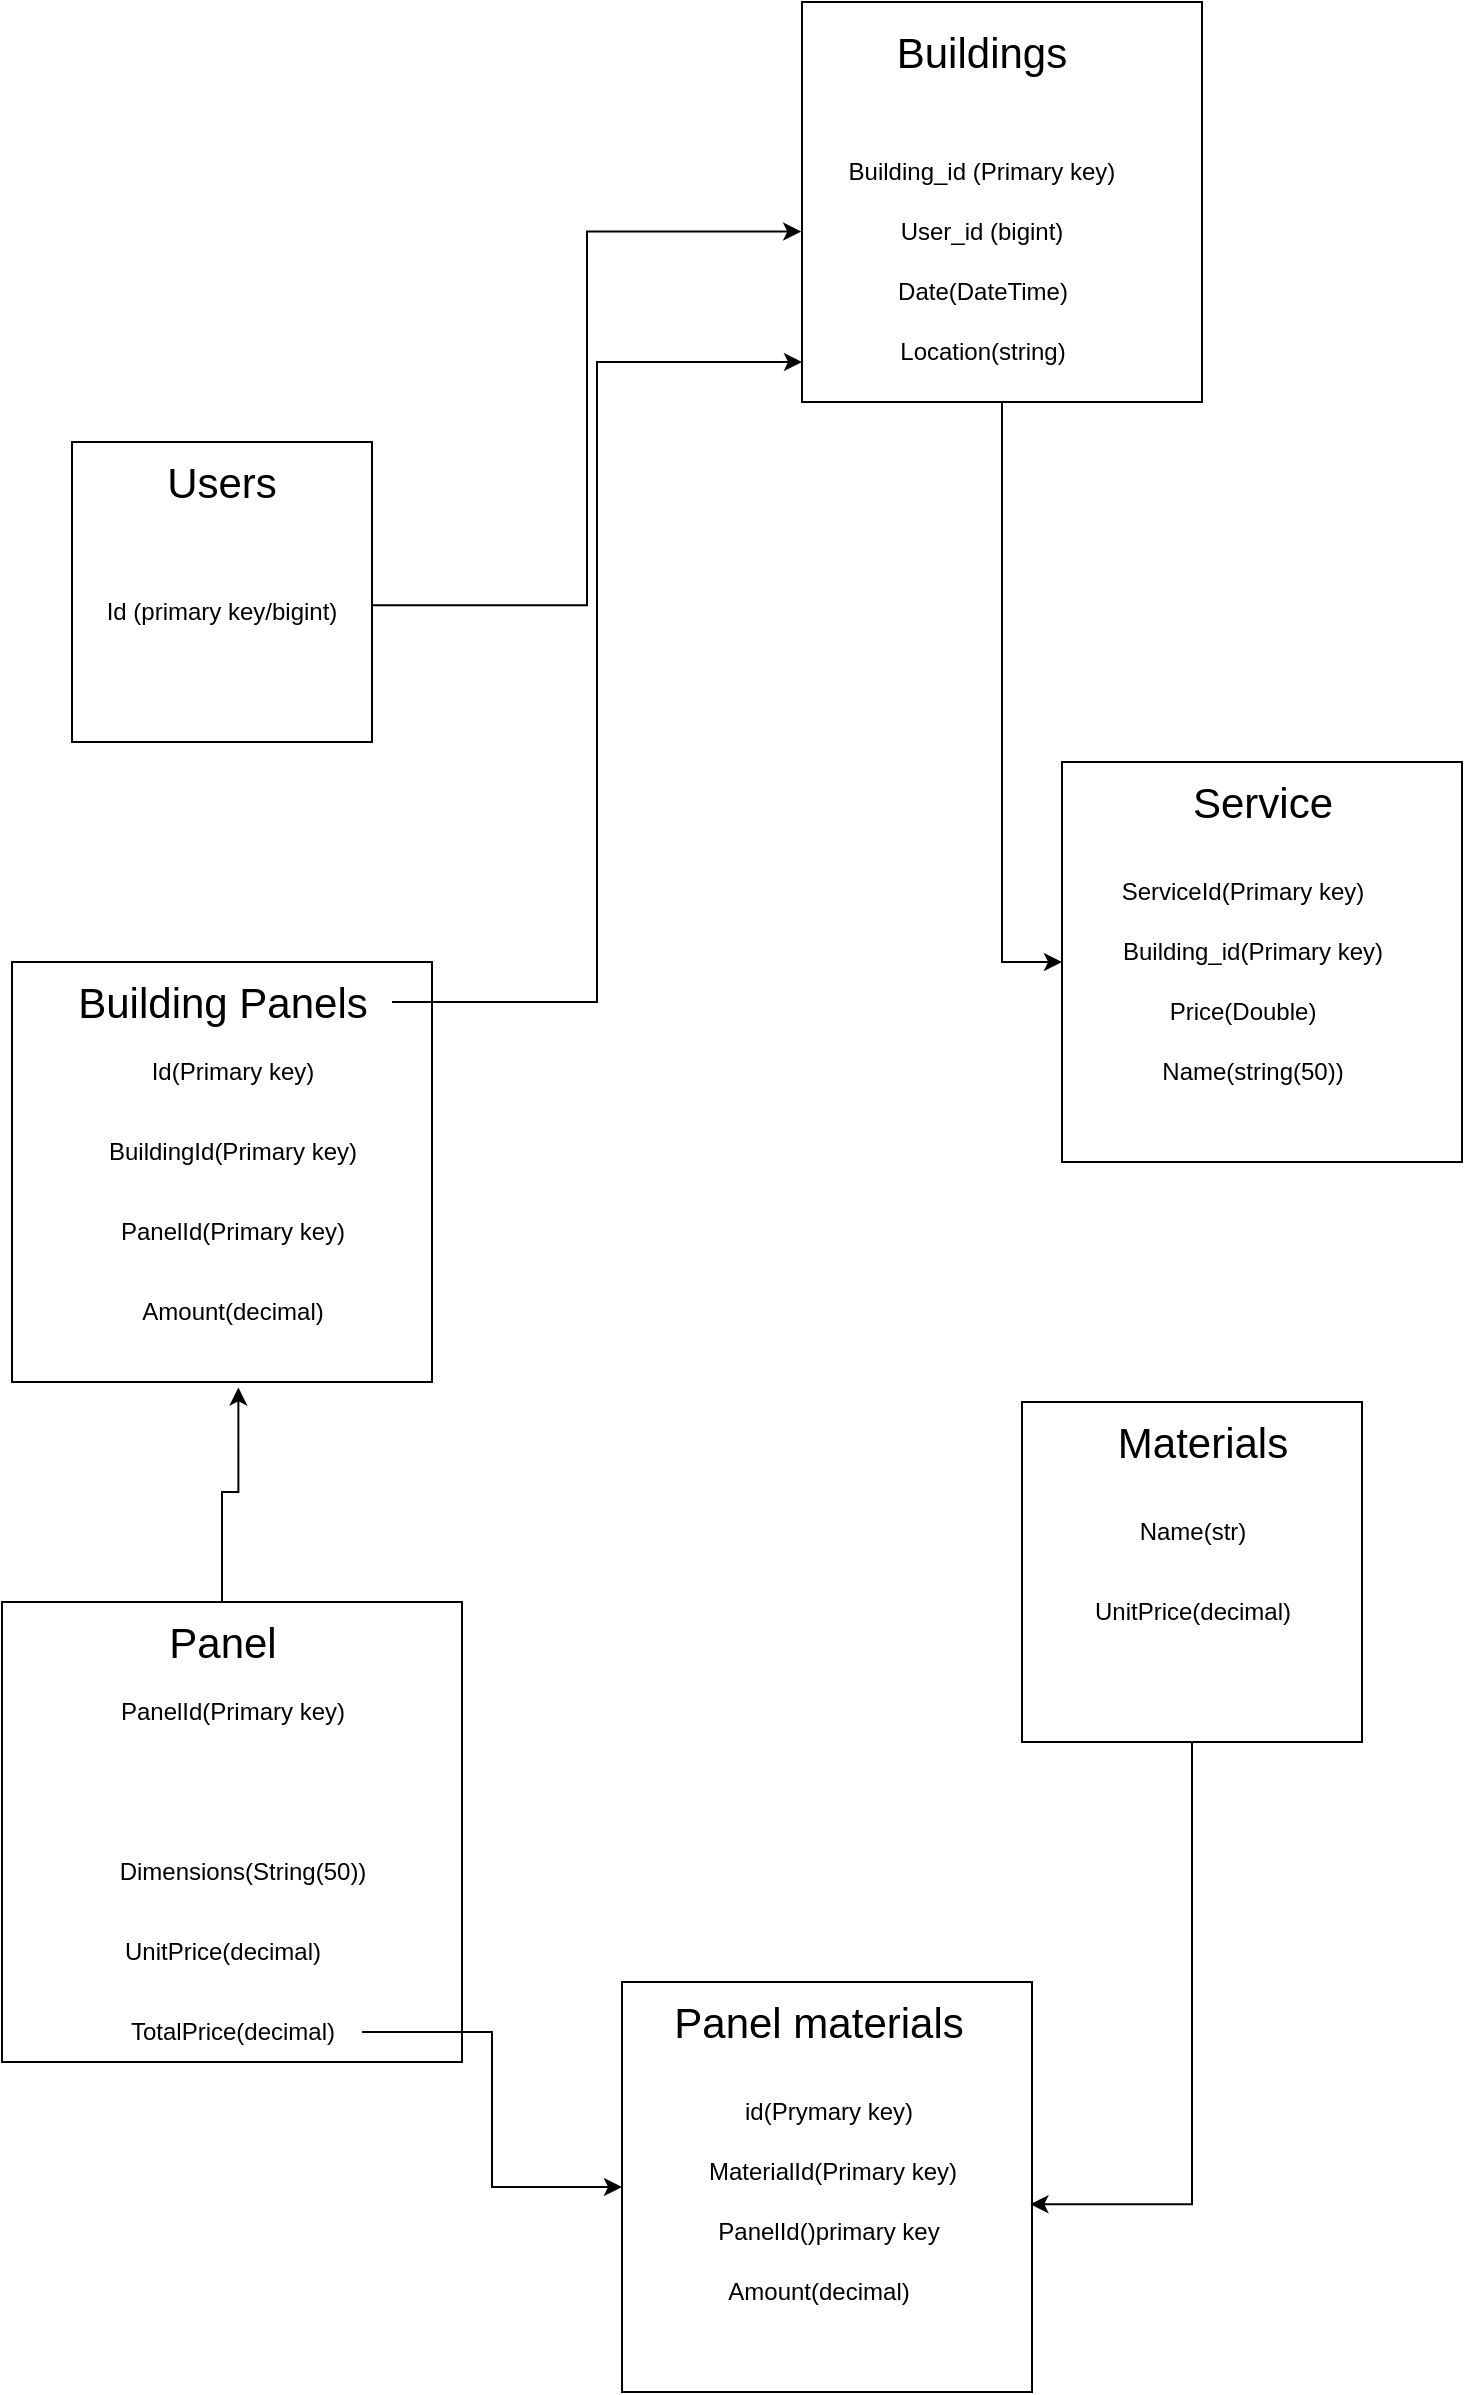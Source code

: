 <mxfile version="24.7.17">
  <diagram name="Page-1" id="j_XR2nvPFNmCN586wQmg">
    <mxGraphModel dx="1728" dy="2043" grid="1" gridSize="10" guides="1" tooltips="1" connect="1" arrows="1" fold="1" page="1" pageScale="1" pageWidth="850" pageHeight="1100" math="0" shadow="0">
      <root>
        <mxCell id="0" />
        <mxCell id="1" parent="0" />
        <mxCell id="yjKRYnCes210UCtiyBJC-2" value="" style="whiteSpace=wrap;html=1;aspect=fixed;" vertex="1" parent="1">
          <mxGeometry x="115" y="60" width="150" height="150" as="geometry" />
        </mxCell>
        <mxCell id="yjKRYnCes210UCtiyBJC-4" value="&lt;font style=&quot;font-size: 21px;&quot;&gt;Users&lt;/font&gt;" style="text;html=1;align=center;verticalAlign=middle;whiteSpace=wrap;rounded=0;" vertex="1" parent="1">
          <mxGeometry x="150" y="60" width="80" height="40" as="geometry" />
        </mxCell>
        <mxCell id="yjKRYnCes210UCtiyBJC-16" style="edgeStyle=orthogonalEdgeStyle;rounded=0;orthogonalLoop=1;jettySize=auto;html=1;entryX=-0.002;entryY=0.574;entryDx=0;entryDy=0;exitX=1.002;exitY=0.544;exitDx=0;exitDy=0;exitPerimeter=0;entryPerimeter=0;" edge="1" parent="1" source="yjKRYnCes210UCtiyBJC-2" target="yjKRYnCes210UCtiyBJC-8">
          <mxGeometry relative="1" as="geometry" />
        </mxCell>
        <mxCell id="yjKRYnCes210UCtiyBJC-5" value="Id (primary key/bigint)" style="text;html=1;align=center;verticalAlign=middle;whiteSpace=wrap;rounded=0;" vertex="1" parent="1">
          <mxGeometry x="130" y="130" width="120" height="30" as="geometry" />
        </mxCell>
        <mxCell id="yjKRYnCes210UCtiyBJC-29" style="edgeStyle=orthogonalEdgeStyle;rounded=0;orthogonalLoop=1;jettySize=auto;html=1;entryX=0;entryY=0.5;entryDx=0;entryDy=0;exitX=0.5;exitY=1;exitDx=0;exitDy=0;" edge="1" parent="1" source="yjKRYnCes210UCtiyBJC-8" target="yjKRYnCes210UCtiyBJC-20">
          <mxGeometry relative="1" as="geometry">
            <mxPoint x="480" y="-70" as="sourcePoint" />
          </mxGeometry>
        </mxCell>
        <mxCell id="yjKRYnCes210UCtiyBJC-8" value="" style="whiteSpace=wrap;html=1;aspect=fixed;" vertex="1" parent="1">
          <mxGeometry x="480" y="-160" width="200" height="200" as="geometry" />
        </mxCell>
        <mxCell id="yjKRYnCes210UCtiyBJC-9" value="&lt;font style=&quot;font-size: 21px;&quot;&gt;Buildings&lt;/font&gt;" style="text;html=1;align=center;verticalAlign=middle;whiteSpace=wrap;rounded=0;" vertex="1" parent="1">
          <mxGeometry x="495" y="-160" width="150" height="50" as="geometry" />
        </mxCell>
        <mxCell id="yjKRYnCes210UCtiyBJC-10" value="Building_id (Primary key)" style="text;html=1;align=center;verticalAlign=middle;whiteSpace=wrap;rounded=0;" vertex="1" parent="1">
          <mxGeometry x="500" y="-90" width="140" height="30" as="geometry" />
        </mxCell>
        <mxCell id="yjKRYnCes210UCtiyBJC-11" value="User_id (bigint)" style="text;html=1;align=center;verticalAlign=middle;whiteSpace=wrap;rounded=0;" vertex="1" parent="1">
          <mxGeometry x="525" y="-60" width="90" height="30" as="geometry" />
        </mxCell>
        <mxCell id="yjKRYnCes210UCtiyBJC-20" value="" style="whiteSpace=wrap;html=1;aspect=fixed;" vertex="1" parent="1">
          <mxGeometry x="610" y="220" width="200" height="200" as="geometry" />
        </mxCell>
        <mxCell id="yjKRYnCes210UCtiyBJC-21" value="Date(DateTime)" style="text;html=1;align=center;verticalAlign=middle;resizable=0;points=[];autosize=1;strokeColor=none;fillColor=none;" vertex="1" parent="1">
          <mxGeometry x="515" y="-30" width="110" height="30" as="geometry" />
        </mxCell>
        <mxCell id="yjKRYnCes210UCtiyBJC-23" value="Location(string)" style="text;html=1;align=center;verticalAlign=middle;resizable=0;points=[];autosize=1;strokeColor=none;fillColor=none;" vertex="1" parent="1">
          <mxGeometry x="515" width="110" height="30" as="geometry" />
        </mxCell>
        <mxCell id="yjKRYnCes210UCtiyBJC-25" value="&lt;font style=&quot;font-size: 21px;&quot;&gt;Service &lt;/font&gt;" style="text;html=1;align=center;verticalAlign=middle;resizable=0;points=[];autosize=1;strokeColor=none;fillColor=none;" vertex="1" parent="1">
          <mxGeometry x="665" y="220" width="90" height="40" as="geometry" />
        </mxCell>
        <mxCell id="yjKRYnCes210UCtiyBJC-26" value="ServiceId(Primary key)" style="text;html=1;align=center;verticalAlign=middle;resizable=0;points=[];autosize=1;strokeColor=none;fillColor=none;" vertex="1" parent="1">
          <mxGeometry x="630" y="270" width="140" height="30" as="geometry" />
        </mxCell>
        <mxCell id="yjKRYnCes210UCtiyBJC-27" value="Building_id(Primary key)" style="text;html=1;align=center;verticalAlign=middle;resizable=0;points=[];autosize=1;strokeColor=none;fillColor=none;" vertex="1" parent="1">
          <mxGeometry x="630" y="300" width="150" height="30" as="geometry" />
        </mxCell>
        <mxCell id="yjKRYnCes210UCtiyBJC-30" value="Price(Double)" style="text;html=1;align=center;verticalAlign=middle;resizable=0;points=[];autosize=1;strokeColor=none;fillColor=none;" vertex="1" parent="1">
          <mxGeometry x="650" y="330" width="100" height="30" as="geometry" />
        </mxCell>
        <mxCell id="yjKRYnCes210UCtiyBJC-31" value="Name(string(50))" style="text;html=1;align=center;verticalAlign=middle;resizable=0;points=[];autosize=1;strokeColor=none;fillColor=none;" vertex="1" parent="1">
          <mxGeometry x="650" y="360" width="110" height="30" as="geometry" />
        </mxCell>
        <mxCell id="yjKRYnCes210UCtiyBJC-32" value="" style="whiteSpace=wrap;html=1;aspect=fixed;" vertex="1" parent="1">
          <mxGeometry x="80" y="640" width="230" height="230" as="geometry" />
        </mxCell>
        <mxCell id="yjKRYnCes210UCtiyBJC-33" value="&lt;font style=&quot;font-size: 21px;&quot;&gt;Panel&lt;/font&gt;" style="text;html=1;align=center;verticalAlign=middle;resizable=0;points=[];autosize=1;strokeColor=none;fillColor=none;" vertex="1" parent="1">
          <mxGeometry x="150" y="640" width="80" height="40" as="geometry" />
        </mxCell>
        <mxCell id="yjKRYnCes210UCtiyBJC-34" value="PanelId(Primary key)" style="text;html=1;align=center;verticalAlign=middle;resizable=0;points=[];autosize=1;strokeColor=none;fillColor=none;" vertex="1" parent="1">
          <mxGeometry x="125" y="680" width="140" height="30" as="geometry" />
        </mxCell>
        <mxCell id="yjKRYnCes210UCtiyBJC-36" value="Dimensions(String(50))" style="text;html=1;align=center;verticalAlign=middle;resizable=0;points=[];autosize=1;strokeColor=none;fillColor=none;" vertex="1" parent="1">
          <mxGeometry x="125" y="760" width="150" height="30" as="geometry" />
        </mxCell>
        <mxCell id="yjKRYnCes210UCtiyBJC-37" value="UnitPrice(decimal)" style="text;html=1;align=center;verticalAlign=middle;resizable=0;points=[];autosize=1;strokeColor=none;fillColor=none;" vertex="1" parent="1">
          <mxGeometry x="130" y="800" width="120" height="30" as="geometry" />
        </mxCell>
        <mxCell id="yjKRYnCes210UCtiyBJC-55" style="edgeStyle=orthogonalEdgeStyle;rounded=0;orthogonalLoop=1;jettySize=auto;html=1;" edge="1" parent="1" source="yjKRYnCes210UCtiyBJC-41" target="yjKRYnCes210UCtiyBJC-48">
          <mxGeometry relative="1" as="geometry" />
        </mxCell>
        <mxCell id="yjKRYnCes210UCtiyBJC-41" value="TotalPrice(decimal)" style="text;html=1;align=center;verticalAlign=middle;resizable=0;points=[];autosize=1;strokeColor=none;fillColor=none;" vertex="1" parent="1">
          <mxGeometry x="130" y="840" width="130" height="30" as="geometry" />
        </mxCell>
        <mxCell id="yjKRYnCes210UCtiyBJC-43" value="" style="whiteSpace=wrap;html=1;aspect=fixed;" vertex="1" parent="1">
          <mxGeometry x="590" y="540" width="170" height="170" as="geometry" />
        </mxCell>
        <mxCell id="yjKRYnCes210UCtiyBJC-44" value="&lt;font style=&quot;font-size: 21px;&quot;&gt;Materials&lt;/font&gt;" style="text;html=1;align=center;verticalAlign=middle;resizable=0;points=[];autosize=1;strokeColor=none;fillColor=none;" vertex="1" parent="1">
          <mxGeometry x="625" y="540" width="110" height="40" as="geometry" />
        </mxCell>
        <mxCell id="yjKRYnCes210UCtiyBJC-45" value="Name(str)" style="text;html=1;align=center;verticalAlign=middle;resizable=0;points=[];autosize=1;strokeColor=none;fillColor=none;" vertex="1" parent="1">
          <mxGeometry x="635" y="590" width="80" height="30" as="geometry" />
        </mxCell>
        <mxCell id="yjKRYnCes210UCtiyBJC-46" value="UnitPrice(decimal)" style="text;html=1;align=center;verticalAlign=middle;resizable=0;points=[];autosize=1;strokeColor=none;fillColor=none;" vertex="1" parent="1">
          <mxGeometry x="615" y="630" width="120" height="30" as="geometry" />
        </mxCell>
        <mxCell id="yjKRYnCes210UCtiyBJC-48" value="" style="whiteSpace=wrap;html=1;aspect=fixed;" vertex="1" parent="1">
          <mxGeometry x="390" y="830" width="205" height="205" as="geometry" />
        </mxCell>
        <mxCell id="yjKRYnCes210UCtiyBJC-47" value="&lt;font style=&quot;font-size: 21px;&quot;&gt;Panel materials&lt;/font&gt;" style="text;html=1;align=center;verticalAlign=middle;resizable=0;points=[];autosize=1;strokeColor=none;fillColor=none;" vertex="1" parent="1">
          <mxGeometry x="402.5" y="830" width="170" height="40" as="geometry" />
        </mxCell>
        <mxCell id="yjKRYnCes210UCtiyBJC-49" value="id(Prymary key)" style="text;html=1;align=center;verticalAlign=middle;resizable=0;points=[];autosize=1;strokeColor=none;fillColor=none;" vertex="1" parent="1">
          <mxGeometry x="437.5" y="880" width="110" height="30" as="geometry" />
        </mxCell>
        <mxCell id="yjKRYnCes210UCtiyBJC-50" value="MaterialId(Primary key)" style="text;html=1;align=center;verticalAlign=middle;resizable=0;points=[];autosize=1;strokeColor=none;fillColor=none;" vertex="1" parent="1">
          <mxGeometry x="420" y="910" width="150" height="30" as="geometry" />
        </mxCell>
        <mxCell id="yjKRYnCes210UCtiyBJC-51" value="PanelId()primary key" style="text;html=1;align=center;verticalAlign=middle;resizable=0;points=[];autosize=1;strokeColor=none;fillColor=none;" vertex="1" parent="1">
          <mxGeometry x="427.5" y="940" width="130" height="30" as="geometry" />
        </mxCell>
        <mxCell id="yjKRYnCes210UCtiyBJC-53" value="Amount(decimal)" style="text;html=1;align=center;verticalAlign=middle;resizable=0;points=[];autosize=1;strokeColor=none;fillColor=none;" vertex="1" parent="1">
          <mxGeometry x="432.5" y="970" width="110" height="30" as="geometry" />
        </mxCell>
        <mxCell id="yjKRYnCes210UCtiyBJC-54" style="edgeStyle=orthogonalEdgeStyle;rounded=0;orthogonalLoop=1;jettySize=auto;html=1;entryX=0.996;entryY=0.542;entryDx=0;entryDy=0;entryPerimeter=0;" edge="1" parent="1" source="yjKRYnCes210UCtiyBJC-43" target="yjKRYnCes210UCtiyBJC-48">
          <mxGeometry relative="1" as="geometry" />
        </mxCell>
        <mxCell id="yjKRYnCes210UCtiyBJC-56" value="" style="whiteSpace=wrap;html=1;aspect=fixed;" vertex="1" parent="1">
          <mxGeometry x="85" y="320" width="210" height="210" as="geometry" />
        </mxCell>
        <mxCell id="yjKRYnCes210UCtiyBJC-57" value="&lt;font style=&quot;font-size: 21px;&quot;&gt;Building Panels&lt;/font&gt;" style="text;html=1;align=center;verticalAlign=middle;resizable=0;points=[];autosize=1;strokeColor=none;fillColor=none;" vertex="1" parent="1">
          <mxGeometry x="105" y="320" width="170" height="40" as="geometry" />
        </mxCell>
        <mxCell id="yjKRYnCes210UCtiyBJC-58" value="Id(Primary key)" style="text;html=1;align=center;verticalAlign=middle;resizable=0;points=[];autosize=1;strokeColor=none;fillColor=none;" vertex="1" parent="1">
          <mxGeometry x="145" y="360" width="100" height="30" as="geometry" />
        </mxCell>
        <mxCell id="yjKRYnCes210UCtiyBJC-59" value="BuildingId(Primary key)" style="text;html=1;align=center;verticalAlign=middle;resizable=0;points=[];autosize=1;strokeColor=none;fillColor=none;" vertex="1" parent="1">
          <mxGeometry x="120" y="400" width="150" height="30" as="geometry" />
        </mxCell>
        <mxCell id="yjKRYnCes210UCtiyBJC-60" value="PanelId(Primary key)" style="text;html=1;align=center;verticalAlign=middle;resizable=0;points=[];autosize=1;strokeColor=none;fillColor=none;" vertex="1" parent="1">
          <mxGeometry x="125" y="440" width="140" height="30" as="geometry" />
        </mxCell>
        <mxCell id="yjKRYnCes210UCtiyBJC-61" value="Amount(decimal)" style="text;html=1;align=center;verticalAlign=middle;resizable=0;points=[];autosize=1;strokeColor=none;fillColor=none;" vertex="1" parent="1">
          <mxGeometry x="140" y="480" width="110" height="30" as="geometry" />
        </mxCell>
        <mxCell id="yjKRYnCes210UCtiyBJC-62" style="edgeStyle=orthogonalEdgeStyle;rounded=0;orthogonalLoop=1;jettySize=auto;html=1;entryX=0.539;entryY=1.013;entryDx=0;entryDy=0;entryPerimeter=0;" edge="1" parent="1" source="yjKRYnCes210UCtiyBJC-33" target="yjKRYnCes210UCtiyBJC-56">
          <mxGeometry relative="1" as="geometry" />
        </mxCell>
        <mxCell id="yjKRYnCes210UCtiyBJC-63" style="edgeStyle=orthogonalEdgeStyle;rounded=0;orthogonalLoop=1;jettySize=auto;html=1;entryX=0;entryY=0.9;entryDx=0;entryDy=0;entryPerimeter=0;" edge="1" parent="1" source="yjKRYnCes210UCtiyBJC-57" target="yjKRYnCes210UCtiyBJC-8">
          <mxGeometry relative="1" as="geometry" />
        </mxCell>
      </root>
    </mxGraphModel>
  </diagram>
</mxfile>
